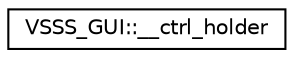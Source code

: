 digraph "Graphical Class Hierarchy"
{
 // INTERACTIVE_SVG=YES
  edge [fontname="Helvetica",fontsize="10",labelfontname="Helvetica",labelfontsize="10"];
  node [fontname="Helvetica",fontsize="10",shape=record];
  rankdir="LR";
  Node0 [label="VSSS_GUI::__ctrl_holder",height=0.2,width=0.4,color="black", fillcolor="white", style="filled",URL="$struct_v_s_s_s___g_u_i_1_1____ctrl__holder.html"];
}
